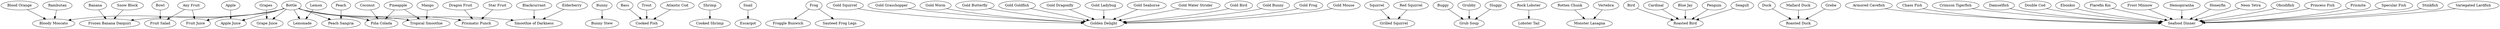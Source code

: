 digraph G {
  "Apple" -> "Apple Juice" [color="black"];
  "Bottle" -> "Apple Juice" [color="black"];
  "Blood Orange" -> "Bloody Moscato" [color="black"];
  "Bottle" -> "Bloody Moscato" [color="black"];
  "Rambutan" -> "Bloody Moscato" [color="black"];
  "Bunny" -> "Bunny Stew" [color="black"];
  "Bass" -> "Cooked Fish" [color="black"];
  "Trout" -> "Cooked Fish" [color="black"];
  "Atlantic Cod" -> "Cooked Fish" [color="black"];
  "Shrimp" -> "Cooked Shrimp" [color="black"];
  "Snail" -> "Escargot" [color="black"];
  "Frog" -> "Froggle Bunwich" [color="black"];
  "Banana" -> "Frozen Banana Daiquiri" [color="black"];
  "Bottle" -> "Frozen Banana Daiquiri" [color="black"];
  "Snow Block" -> "Frozen Banana Daiquiri" [color="black"];
  "Any Fruit" -> "Fruit Juice" [color="black"];
  "Bottle" -> "Fruit Juice" [color="black"];
  "Any Fruit" -> "Fruit Salad" [color="black"];
  "Bowl" -> "Fruit Salad" [color="black"];
  "Gold Squirrel" -> "Golden Delight" [color="black"];
  "Gold Grasshopper" -> "Golden Delight" [color="black"];
  "Gold Worm" -> "Golden Delight" [color="black"];
  "Gold Butterfly" -> "Golden Delight" [color="black"];
  "Gold Goldfish" -> "Golden Delight" [color="black"];
  "Gold Dragonfly" -> "Golden Delight" [color="black"];
  "Gold Ladybug" -> "Golden Delight" [color="black"];
  "Gold Seahorse" -> "Golden Delight" [color="black"];
  "Gold Water Strider" -> "Golden Delight" [color="black"];
  "Gold Bird" -> "Golden Delight" [color="black"];
  "Gold Bunny" -> "Golden Delight" [color="black"];
  "Gold Frog" -> "Golden Delight" [color="black"];
  "Gold Mouse" -> "Golden Delight" [color="black"];
  "Bottle" -> "Grape Juice" [color="black"];
  "Grapes" -> "Grape Juice" [color="black"];
  "Squirrel" -> "Grilled Squirrel" [color="black"];
  "Red Squirrel" -> "Grilled Squirrel" [color="black"];
  "Buggy" -> "Grub Soup" [color="black"];
  "Grubby" -> "Grub Soup" [color="black"];
  "Sluggy" -> "Grub Soup" [color="black"];
  "Bottle" -> "Lemonade" [color="black"];
  "Lemon" -> "Lemonade" [color="black"];
  "Rock Lobster" -> "Lobster Tail" [color="black"];
  "Rotten Chunk" -> "Monster Lasagna" [color="black"];
  "Vertebra" -> "Monster Lasagna" [color="black"];
  "Bottle" -> "Peach Sangria" [color="black"];
  "Peach" -> "Peach Sangria" [color="black"];
  "Bottle" -> "Piña Colada" [color="black"];
  "Coconut" -> "Piña Colada" [color="black"];
  "Pineapple" -> "Piña Colada" [color="black"];
  "Bottle" -> "Prismatic Punch" [color="black"];
  "Dragon Fruit" -> "Prismatic Punch" [color="black"];
  "Star Fruit" -> "Prismatic Punch" [color="black"];
  "Bird" -> "Roasted Bird" [color="black"];
  "Cardinal" -> "Roasted Bird" [color="black"];
  "Blue Jay" -> "Roasted Bird" [color="black"];
  "Penguin" -> "Roasted Bird" [color="black"];
  "Seagull" -> "Roasted Bird" [color="black"];
  "Duck" -> "Roasted Duck" [color="black"];
  "Mallard Duck" -> "Roasted Duck" [color="black"];
  "Grebe" -> "Roasted Duck" [color="black"];
  "Frog" -> "Sauteed Frog Legs" [color="black"];
  "Armored Cavefish" -> "Seafood Dinner" [color="black"];
  "Chaos Fish" -> "Seafood Dinner" [color="black"];
  "Crimson Tigerfish" -> "Seafood Dinner" [color="black"];
  "Damselfish" -> "Seafood Dinner" [color="black"];
  "Double Cod" -> "Seafood Dinner" [color="black"];
  "Ebonkoi" -> "Seafood Dinner" [color="black"];
  "Flarefin Koi" -> "Seafood Dinner" [color="black"];
  "Frost Minnow" -> "Seafood Dinner" [color="black"];
  "Hemopiranha" -> "Seafood Dinner" [color="black"];
  "Honeyfin" -> "Seafood Dinner" [color="black"];
  "Neon Tetra" -> "Seafood Dinner" [color="black"];
  "Obsidifish" -> "Seafood Dinner" [color="black"];
  "Princess Fish" -> "Seafood Dinner" [color="black"];
  "Prismite" -> "Seafood Dinner" [color="black"];
  "Specular Fish" -> "Seafood Dinner" [color="black"];
  "Stinkfish" -> "Seafood Dinner" [color="black"];
  "Variegated Lardfish" -> "Seafood Dinner" [color="black"];
  "Blackcurrant" -> "Smoothie of Darkness" [color="black"];
  "Bottle" -> "Smoothie of Darkness" [color="black"];
  "Elderberry" -> "Smoothie of Darkness" [color="black"];
  "Bottle" -> "Tropical Smoothie" [color="black"];
  "Mango" -> "Tropical Smoothie" [color="black"];
  "Pineapple" -> "Tropical Smoothie" [color="black"];
}
